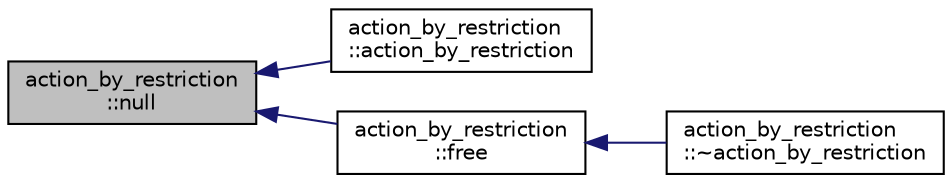 digraph "action_by_restriction::null"
{
  edge [fontname="Helvetica",fontsize="10",labelfontname="Helvetica",labelfontsize="10"];
  node [fontname="Helvetica",fontsize="10",shape=record];
  rankdir="LR";
  Node460 [label="action_by_restriction\l::null",height=0.2,width=0.4,color="black", fillcolor="grey75", style="filled", fontcolor="black"];
  Node460 -> Node461 [dir="back",color="midnightblue",fontsize="10",style="solid",fontname="Helvetica"];
  Node461 [label="action_by_restriction\l::action_by_restriction",height=0.2,width=0.4,color="black", fillcolor="white", style="filled",URL="$d1/d7e/classaction__by__restriction.html#a0f00372746ec06fde4350c2e4e20c8c1"];
  Node460 -> Node462 [dir="back",color="midnightblue",fontsize="10",style="solid",fontname="Helvetica"];
  Node462 [label="action_by_restriction\l::free",height=0.2,width=0.4,color="black", fillcolor="white", style="filled",URL="$d1/d7e/classaction__by__restriction.html#a0635c562fbf754d8230ed1d8e5e32719"];
  Node462 -> Node463 [dir="back",color="midnightblue",fontsize="10",style="solid",fontname="Helvetica"];
  Node463 [label="action_by_restriction\l::~action_by_restriction",height=0.2,width=0.4,color="black", fillcolor="white", style="filled",URL="$d1/d7e/classaction__by__restriction.html#a41b6e37425a151b509bffa1f36a96939"];
}
